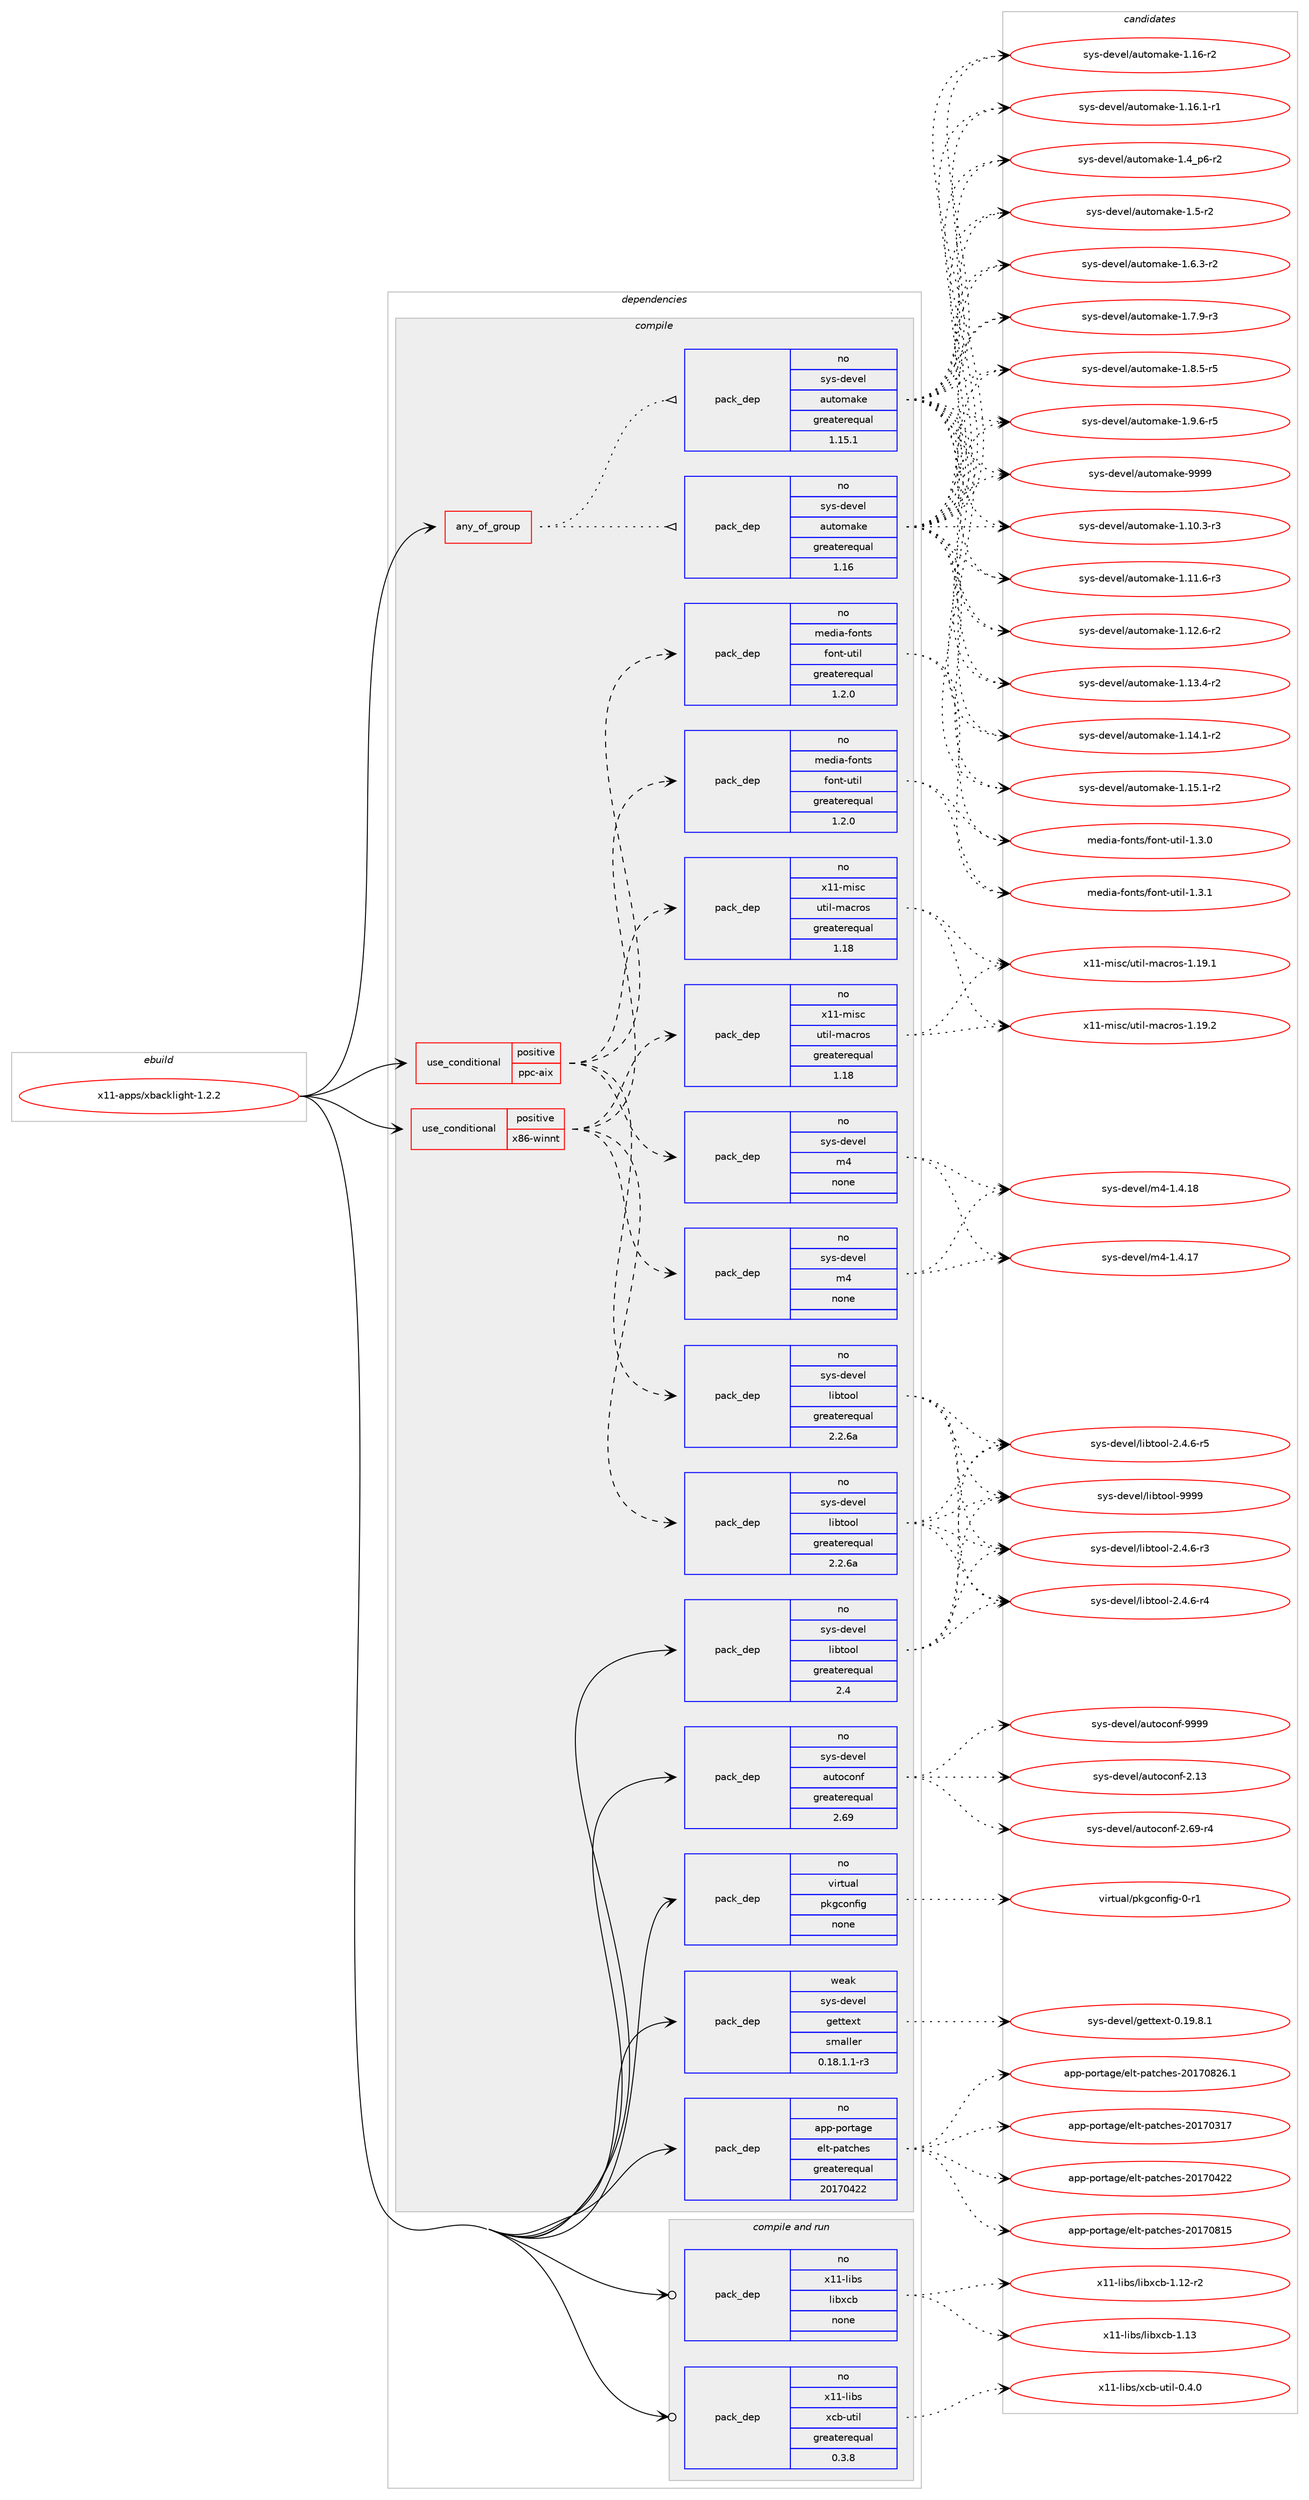 digraph prolog {

# *************
# Graph options
# *************

newrank=true;
concentrate=true;
compound=true;
graph [rankdir=LR,fontname=Helvetica,fontsize=10,ranksep=1.5];#, ranksep=2.5, nodesep=0.2];
edge  [arrowhead=vee];
node  [fontname=Helvetica,fontsize=10];

# **********
# The ebuild
# **********

subgraph cluster_leftcol {
color=gray;
rank=same;
label=<<i>ebuild</i>>;
id [label="x11-apps/xbacklight-1.2.2", color=red, width=4, href="../x11-apps/xbacklight-1.2.2.svg"];
}

# ****************
# The dependencies
# ****************

subgraph cluster_midcol {
color=gray;
label=<<i>dependencies</i>>;
subgraph cluster_compile {
fillcolor="#eeeeee";
style=filled;
label=<<i>compile</i>>;
subgraph any102 {
dependency7573 [label=<<TABLE BORDER="0" CELLBORDER="1" CELLSPACING="0" CELLPADDING="4"><TR><TD CELLPADDING="10">any_of_group</TD></TR></TABLE>>, shape=none, color=red];subgraph pack6645 {
dependency7574 [label=<<TABLE BORDER="0" CELLBORDER="1" CELLSPACING="0" CELLPADDING="4" WIDTH="220"><TR><TD ROWSPAN="6" CELLPADDING="30">pack_dep</TD></TR><TR><TD WIDTH="110">no</TD></TR><TR><TD>sys-devel</TD></TR><TR><TD>automake</TD></TR><TR><TD>greaterequal</TD></TR><TR><TD>1.16</TD></TR></TABLE>>, shape=none, color=blue];
}
dependency7573:e -> dependency7574:w [weight=20,style="dotted",arrowhead="oinv"];
subgraph pack6646 {
dependency7575 [label=<<TABLE BORDER="0" CELLBORDER="1" CELLSPACING="0" CELLPADDING="4" WIDTH="220"><TR><TD ROWSPAN="6" CELLPADDING="30">pack_dep</TD></TR><TR><TD WIDTH="110">no</TD></TR><TR><TD>sys-devel</TD></TR><TR><TD>automake</TD></TR><TR><TD>greaterequal</TD></TR><TR><TD>1.15.1</TD></TR></TABLE>>, shape=none, color=blue];
}
dependency7573:e -> dependency7575:w [weight=20,style="dotted",arrowhead="oinv"];
}
id:e -> dependency7573:w [weight=20,style="solid",arrowhead="vee"];
subgraph cond827 {
dependency7576 [label=<<TABLE BORDER="0" CELLBORDER="1" CELLSPACING="0" CELLPADDING="4"><TR><TD ROWSPAN="3" CELLPADDING="10">use_conditional</TD></TR><TR><TD>positive</TD></TR><TR><TD>ppc-aix</TD></TR></TABLE>>, shape=none, color=red];
subgraph pack6647 {
dependency7577 [label=<<TABLE BORDER="0" CELLBORDER="1" CELLSPACING="0" CELLPADDING="4" WIDTH="220"><TR><TD ROWSPAN="6" CELLPADDING="30">pack_dep</TD></TR><TR><TD WIDTH="110">no</TD></TR><TR><TD>sys-devel</TD></TR><TR><TD>libtool</TD></TR><TR><TD>greaterequal</TD></TR><TR><TD>2.2.6a</TD></TR></TABLE>>, shape=none, color=blue];
}
dependency7576:e -> dependency7577:w [weight=20,style="dashed",arrowhead="vee"];
subgraph pack6648 {
dependency7578 [label=<<TABLE BORDER="0" CELLBORDER="1" CELLSPACING="0" CELLPADDING="4" WIDTH="220"><TR><TD ROWSPAN="6" CELLPADDING="30">pack_dep</TD></TR><TR><TD WIDTH="110">no</TD></TR><TR><TD>sys-devel</TD></TR><TR><TD>m4</TD></TR><TR><TD>none</TD></TR><TR><TD></TD></TR></TABLE>>, shape=none, color=blue];
}
dependency7576:e -> dependency7578:w [weight=20,style="dashed",arrowhead="vee"];
subgraph pack6649 {
dependency7579 [label=<<TABLE BORDER="0" CELLBORDER="1" CELLSPACING="0" CELLPADDING="4" WIDTH="220"><TR><TD ROWSPAN="6" CELLPADDING="30">pack_dep</TD></TR><TR><TD WIDTH="110">no</TD></TR><TR><TD>x11-misc</TD></TR><TR><TD>util-macros</TD></TR><TR><TD>greaterequal</TD></TR><TR><TD>1.18</TD></TR></TABLE>>, shape=none, color=blue];
}
dependency7576:e -> dependency7579:w [weight=20,style="dashed",arrowhead="vee"];
subgraph pack6650 {
dependency7580 [label=<<TABLE BORDER="0" CELLBORDER="1" CELLSPACING="0" CELLPADDING="4" WIDTH="220"><TR><TD ROWSPAN="6" CELLPADDING="30">pack_dep</TD></TR><TR><TD WIDTH="110">no</TD></TR><TR><TD>media-fonts</TD></TR><TR><TD>font-util</TD></TR><TR><TD>greaterequal</TD></TR><TR><TD>1.2.0</TD></TR></TABLE>>, shape=none, color=blue];
}
dependency7576:e -> dependency7580:w [weight=20,style="dashed",arrowhead="vee"];
}
id:e -> dependency7576:w [weight=20,style="solid",arrowhead="vee"];
subgraph cond828 {
dependency7581 [label=<<TABLE BORDER="0" CELLBORDER="1" CELLSPACING="0" CELLPADDING="4"><TR><TD ROWSPAN="3" CELLPADDING="10">use_conditional</TD></TR><TR><TD>positive</TD></TR><TR><TD>x86-winnt</TD></TR></TABLE>>, shape=none, color=red];
subgraph pack6651 {
dependency7582 [label=<<TABLE BORDER="0" CELLBORDER="1" CELLSPACING="0" CELLPADDING="4" WIDTH="220"><TR><TD ROWSPAN="6" CELLPADDING="30">pack_dep</TD></TR><TR><TD WIDTH="110">no</TD></TR><TR><TD>sys-devel</TD></TR><TR><TD>libtool</TD></TR><TR><TD>greaterequal</TD></TR><TR><TD>2.2.6a</TD></TR></TABLE>>, shape=none, color=blue];
}
dependency7581:e -> dependency7582:w [weight=20,style="dashed",arrowhead="vee"];
subgraph pack6652 {
dependency7583 [label=<<TABLE BORDER="0" CELLBORDER="1" CELLSPACING="0" CELLPADDING="4" WIDTH="220"><TR><TD ROWSPAN="6" CELLPADDING="30">pack_dep</TD></TR><TR><TD WIDTH="110">no</TD></TR><TR><TD>sys-devel</TD></TR><TR><TD>m4</TD></TR><TR><TD>none</TD></TR><TR><TD></TD></TR></TABLE>>, shape=none, color=blue];
}
dependency7581:e -> dependency7583:w [weight=20,style="dashed",arrowhead="vee"];
subgraph pack6653 {
dependency7584 [label=<<TABLE BORDER="0" CELLBORDER="1" CELLSPACING="0" CELLPADDING="4" WIDTH="220"><TR><TD ROWSPAN="6" CELLPADDING="30">pack_dep</TD></TR><TR><TD WIDTH="110">no</TD></TR><TR><TD>x11-misc</TD></TR><TR><TD>util-macros</TD></TR><TR><TD>greaterequal</TD></TR><TR><TD>1.18</TD></TR></TABLE>>, shape=none, color=blue];
}
dependency7581:e -> dependency7584:w [weight=20,style="dashed",arrowhead="vee"];
subgraph pack6654 {
dependency7585 [label=<<TABLE BORDER="0" CELLBORDER="1" CELLSPACING="0" CELLPADDING="4" WIDTH="220"><TR><TD ROWSPAN="6" CELLPADDING="30">pack_dep</TD></TR><TR><TD WIDTH="110">no</TD></TR><TR><TD>media-fonts</TD></TR><TR><TD>font-util</TD></TR><TR><TD>greaterequal</TD></TR><TR><TD>1.2.0</TD></TR></TABLE>>, shape=none, color=blue];
}
dependency7581:e -> dependency7585:w [weight=20,style="dashed",arrowhead="vee"];
}
id:e -> dependency7581:w [weight=20,style="solid",arrowhead="vee"];
subgraph pack6655 {
dependency7586 [label=<<TABLE BORDER="0" CELLBORDER="1" CELLSPACING="0" CELLPADDING="4" WIDTH="220"><TR><TD ROWSPAN="6" CELLPADDING="30">pack_dep</TD></TR><TR><TD WIDTH="110">no</TD></TR><TR><TD>app-portage</TD></TR><TR><TD>elt-patches</TD></TR><TR><TD>greaterequal</TD></TR><TR><TD>20170422</TD></TR></TABLE>>, shape=none, color=blue];
}
id:e -> dependency7586:w [weight=20,style="solid",arrowhead="vee"];
subgraph pack6656 {
dependency7587 [label=<<TABLE BORDER="0" CELLBORDER="1" CELLSPACING="0" CELLPADDING="4" WIDTH="220"><TR><TD ROWSPAN="6" CELLPADDING="30">pack_dep</TD></TR><TR><TD WIDTH="110">no</TD></TR><TR><TD>sys-devel</TD></TR><TR><TD>autoconf</TD></TR><TR><TD>greaterequal</TD></TR><TR><TD>2.69</TD></TR></TABLE>>, shape=none, color=blue];
}
id:e -> dependency7587:w [weight=20,style="solid",arrowhead="vee"];
subgraph pack6657 {
dependency7588 [label=<<TABLE BORDER="0" CELLBORDER="1" CELLSPACING="0" CELLPADDING="4" WIDTH="220"><TR><TD ROWSPAN="6" CELLPADDING="30">pack_dep</TD></TR><TR><TD WIDTH="110">no</TD></TR><TR><TD>sys-devel</TD></TR><TR><TD>libtool</TD></TR><TR><TD>greaterequal</TD></TR><TR><TD>2.4</TD></TR></TABLE>>, shape=none, color=blue];
}
id:e -> dependency7588:w [weight=20,style="solid",arrowhead="vee"];
subgraph pack6658 {
dependency7589 [label=<<TABLE BORDER="0" CELLBORDER="1" CELLSPACING="0" CELLPADDING="4" WIDTH="220"><TR><TD ROWSPAN="6" CELLPADDING="30">pack_dep</TD></TR><TR><TD WIDTH="110">no</TD></TR><TR><TD>virtual</TD></TR><TR><TD>pkgconfig</TD></TR><TR><TD>none</TD></TR><TR><TD></TD></TR></TABLE>>, shape=none, color=blue];
}
id:e -> dependency7589:w [weight=20,style="solid",arrowhead="vee"];
subgraph pack6659 {
dependency7590 [label=<<TABLE BORDER="0" CELLBORDER="1" CELLSPACING="0" CELLPADDING="4" WIDTH="220"><TR><TD ROWSPAN="6" CELLPADDING="30">pack_dep</TD></TR><TR><TD WIDTH="110">weak</TD></TR><TR><TD>sys-devel</TD></TR><TR><TD>gettext</TD></TR><TR><TD>smaller</TD></TR><TR><TD>0.18.1.1-r3</TD></TR></TABLE>>, shape=none, color=blue];
}
id:e -> dependency7590:w [weight=20,style="solid",arrowhead="vee"];
}
subgraph cluster_compileandrun {
fillcolor="#eeeeee";
style=filled;
label=<<i>compile and run</i>>;
subgraph pack6660 {
dependency7591 [label=<<TABLE BORDER="0" CELLBORDER="1" CELLSPACING="0" CELLPADDING="4" WIDTH="220"><TR><TD ROWSPAN="6" CELLPADDING="30">pack_dep</TD></TR><TR><TD WIDTH="110">no</TD></TR><TR><TD>x11-libs</TD></TR><TR><TD>libxcb</TD></TR><TR><TD>none</TD></TR><TR><TD></TD></TR></TABLE>>, shape=none, color=blue];
}
id:e -> dependency7591:w [weight=20,style="solid",arrowhead="odotvee"];
subgraph pack6661 {
dependency7592 [label=<<TABLE BORDER="0" CELLBORDER="1" CELLSPACING="0" CELLPADDING="4" WIDTH="220"><TR><TD ROWSPAN="6" CELLPADDING="30">pack_dep</TD></TR><TR><TD WIDTH="110">no</TD></TR><TR><TD>x11-libs</TD></TR><TR><TD>xcb-util</TD></TR><TR><TD>greaterequal</TD></TR><TR><TD>0.3.8</TD></TR></TABLE>>, shape=none, color=blue];
}
id:e -> dependency7592:w [weight=20,style="solid",arrowhead="odotvee"];
}
subgraph cluster_run {
fillcolor="#eeeeee";
style=filled;
label=<<i>run</i>>;
}
}

# **************
# The candidates
# **************

subgraph cluster_choices {
rank=same;
color=gray;
label=<<i>candidates</i>>;

subgraph choice6645 {
color=black;
nodesep=1;
choice11512111545100101118101108479711711611110997107101454946494846514511451 [label="sys-devel/automake-1.10.3-r3", color=red, width=4,href="../sys-devel/automake-1.10.3-r3.svg"];
choice11512111545100101118101108479711711611110997107101454946494946544511451 [label="sys-devel/automake-1.11.6-r3", color=red, width=4,href="../sys-devel/automake-1.11.6-r3.svg"];
choice11512111545100101118101108479711711611110997107101454946495046544511450 [label="sys-devel/automake-1.12.6-r2", color=red, width=4,href="../sys-devel/automake-1.12.6-r2.svg"];
choice11512111545100101118101108479711711611110997107101454946495146524511450 [label="sys-devel/automake-1.13.4-r2", color=red, width=4,href="../sys-devel/automake-1.13.4-r2.svg"];
choice11512111545100101118101108479711711611110997107101454946495246494511450 [label="sys-devel/automake-1.14.1-r2", color=red, width=4,href="../sys-devel/automake-1.14.1-r2.svg"];
choice11512111545100101118101108479711711611110997107101454946495346494511450 [label="sys-devel/automake-1.15.1-r2", color=red, width=4,href="../sys-devel/automake-1.15.1-r2.svg"];
choice1151211154510010111810110847971171161111099710710145494649544511450 [label="sys-devel/automake-1.16-r2", color=red, width=4,href="../sys-devel/automake-1.16-r2.svg"];
choice11512111545100101118101108479711711611110997107101454946495446494511449 [label="sys-devel/automake-1.16.1-r1", color=red, width=4,href="../sys-devel/automake-1.16.1-r1.svg"];
choice115121115451001011181011084797117116111109971071014549465295112544511450 [label="sys-devel/automake-1.4_p6-r2", color=red, width=4,href="../sys-devel/automake-1.4_p6-r2.svg"];
choice11512111545100101118101108479711711611110997107101454946534511450 [label="sys-devel/automake-1.5-r2", color=red, width=4,href="../sys-devel/automake-1.5-r2.svg"];
choice115121115451001011181011084797117116111109971071014549465446514511450 [label="sys-devel/automake-1.6.3-r2", color=red, width=4,href="../sys-devel/automake-1.6.3-r2.svg"];
choice115121115451001011181011084797117116111109971071014549465546574511451 [label="sys-devel/automake-1.7.9-r3", color=red, width=4,href="../sys-devel/automake-1.7.9-r3.svg"];
choice115121115451001011181011084797117116111109971071014549465646534511453 [label="sys-devel/automake-1.8.5-r5", color=red, width=4,href="../sys-devel/automake-1.8.5-r5.svg"];
choice115121115451001011181011084797117116111109971071014549465746544511453 [label="sys-devel/automake-1.9.6-r5", color=red, width=4,href="../sys-devel/automake-1.9.6-r5.svg"];
choice115121115451001011181011084797117116111109971071014557575757 [label="sys-devel/automake-9999", color=red, width=4,href="../sys-devel/automake-9999.svg"];
dependency7574:e -> choice11512111545100101118101108479711711611110997107101454946494846514511451:w [style=dotted,weight="100"];
dependency7574:e -> choice11512111545100101118101108479711711611110997107101454946494946544511451:w [style=dotted,weight="100"];
dependency7574:e -> choice11512111545100101118101108479711711611110997107101454946495046544511450:w [style=dotted,weight="100"];
dependency7574:e -> choice11512111545100101118101108479711711611110997107101454946495146524511450:w [style=dotted,weight="100"];
dependency7574:e -> choice11512111545100101118101108479711711611110997107101454946495246494511450:w [style=dotted,weight="100"];
dependency7574:e -> choice11512111545100101118101108479711711611110997107101454946495346494511450:w [style=dotted,weight="100"];
dependency7574:e -> choice1151211154510010111810110847971171161111099710710145494649544511450:w [style=dotted,weight="100"];
dependency7574:e -> choice11512111545100101118101108479711711611110997107101454946495446494511449:w [style=dotted,weight="100"];
dependency7574:e -> choice115121115451001011181011084797117116111109971071014549465295112544511450:w [style=dotted,weight="100"];
dependency7574:e -> choice11512111545100101118101108479711711611110997107101454946534511450:w [style=dotted,weight="100"];
dependency7574:e -> choice115121115451001011181011084797117116111109971071014549465446514511450:w [style=dotted,weight="100"];
dependency7574:e -> choice115121115451001011181011084797117116111109971071014549465546574511451:w [style=dotted,weight="100"];
dependency7574:e -> choice115121115451001011181011084797117116111109971071014549465646534511453:w [style=dotted,weight="100"];
dependency7574:e -> choice115121115451001011181011084797117116111109971071014549465746544511453:w [style=dotted,weight="100"];
dependency7574:e -> choice115121115451001011181011084797117116111109971071014557575757:w [style=dotted,weight="100"];
}
subgraph choice6646 {
color=black;
nodesep=1;
choice11512111545100101118101108479711711611110997107101454946494846514511451 [label="sys-devel/automake-1.10.3-r3", color=red, width=4,href="../sys-devel/automake-1.10.3-r3.svg"];
choice11512111545100101118101108479711711611110997107101454946494946544511451 [label="sys-devel/automake-1.11.6-r3", color=red, width=4,href="../sys-devel/automake-1.11.6-r3.svg"];
choice11512111545100101118101108479711711611110997107101454946495046544511450 [label="sys-devel/automake-1.12.6-r2", color=red, width=4,href="../sys-devel/automake-1.12.6-r2.svg"];
choice11512111545100101118101108479711711611110997107101454946495146524511450 [label="sys-devel/automake-1.13.4-r2", color=red, width=4,href="../sys-devel/automake-1.13.4-r2.svg"];
choice11512111545100101118101108479711711611110997107101454946495246494511450 [label="sys-devel/automake-1.14.1-r2", color=red, width=4,href="../sys-devel/automake-1.14.1-r2.svg"];
choice11512111545100101118101108479711711611110997107101454946495346494511450 [label="sys-devel/automake-1.15.1-r2", color=red, width=4,href="../sys-devel/automake-1.15.1-r2.svg"];
choice1151211154510010111810110847971171161111099710710145494649544511450 [label="sys-devel/automake-1.16-r2", color=red, width=4,href="../sys-devel/automake-1.16-r2.svg"];
choice11512111545100101118101108479711711611110997107101454946495446494511449 [label="sys-devel/automake-1.16.1-r1", color=red, width=4,href="../sys-devel/automake-1.16.1-r1.svg"];
choice115121115451001011181011084797117116111109971071014549465295112544511450 [label="sys-devel/automake-1.4_p6-r2", color=red, width=4,href="../sys-devel/automake-1.4_p6-r2.svg"];
choice11512111545100101118101108479711711611110997107101454946534511450 [label="sys-devel/automake-1.5-r2", color=red, width=4,href="../sys-devel/automake-1.5-r2.svg"];
choice115121115451001011181011084797117116111109971071014549465446514511450 [label="sys-devel/automake-1.6.3-r2", color=red, width=4,href="../sys-devel/automake-1.6.3-r2.svg"];
choice115121115451001011181011084797117116111109971071014549465546574511451 [label="sys-devel/automake-1.7.9-r3", color=red, width=4,href="../sys-devel/automake-1.7.9-r3.svg"];
choice115121115451001011181011084797117116111109971071014549465646534511453 [label="sys-devel/automake-1.8.5-r5", color=red, width=4,href="../sys-devel/automake-1.8.5-r5.svg"];
choice115121115451001011181011084797117116111109971071014549465746544511453 [label="sys-devel/automake-1.9.6-r5", color=red, width=4,href="../sys-devel/automake-1.9.6-r5.svg"];
choice115121115451001011181011084797117116111109971071014557575757 [label="sys-devel/automake-9999", color=red, width=4,href="../sys-devel/automake-9999.svg"];
dependency7575:e -> choice11512111545100101118101108479711711611110997107101454946494846514511451:w [style=dotted,weight="100"];
dependency7575:e -> choice11512111545100101118101108479711711611110997107101454946494946544511451:w [style=dotted,weight="100"];
dependency7575:e -> choice11512111545100101118101108479711711611110997107101454946495046544511450:w [style=dotted,weight="100"];
dependency7575:e -> choice11512111545100101118101108479711711611110997107101454946495146524511450:w [style=dotted,weight="100"];
dependency7575:e -> choice11512111545100101118101108479711711611110997107101454946495246494511450:w [style=dotted,weight="100"];
dependency7575:e -> choice11512111545100101118101108479711711611110997107101454946495346494511450:w [style=dotted,weight="100"];
dependency7575:e -> choice1151211154510010111810110847971171161111099710710145494649544511450:w [style=dotted,weight="100"];
dependency7575:e -> choice11512111545100101118101108479711711611110997107101454946495446494511449:w [style=dotted,weight="100"];
dependency7575:e -> choice115121115451001011181011084797117116111109971071014549465295112544511450:w [style=dotted,weight="100"];
dependency7575:e -> choice11512111545100101118101108479711711611110997107101454946534511450:w [style=dotted,weight="100"];
dependency7575:e -> choice115121115451001011181011084797117116111109971071014549465446514511450:w [style=dotted,weight="100"];
dependency7575:e -> choice115121115451001011181011084797117116111109971071014549465546574511451:w [style=dotted,weight="100"];
dependency7575:e -> choice115121115451001011181011084797117116111109971071014549465646534511453:w [style=dotted,weight="100"];
dependency7575:e -> choice115121115451001011181011084797117116111109971071014549465746544511453:w [style=dotted,weight="100"];
dependency7575:e -> choice115121115451001011181011084797117116111109971071014557575757:w [style=dotted,weight="100"];
}
subgraph choice6647 {
color=black;
nodesep=1;
choice1151211154510010111810110847108105981161111111084550465246544511451 [label="sys-devel/libtool-2.4.6-r3", color=red, width=4,href="../sys-devel/libtool-2.4.6-r3.svg"];
choice1151211154510010111810110847108105981161111111084550465246544511452 [label="sys-devel/libtool-2.4.6-r4", color=red, width=4,href="../sys-devel/libtool-2.4.6-r4.svg"];
choice1151211154510010111810110847108105981161111111084550465246544511453 [label="sys-devel/libtool-2.4.6-r5", color=red, width=4,href="../sys-devel/libtool-2.4.6-r5.svg"];
choice1151211154510010111810110847108105981161111111084557575757 [label="sys-devel/libtool-9999", color=red, width=4,href="../sys-devel/libtool-9999.svg"];
dependency7577:e -> choice1151211154510010111810110847108105981161111111084550465246544511451:w [style=dotted,weight="100"];
dependency7577:e -> choice1151211154510010111810110847108105981161111111084550465246544511452:w [style=dotted,weight="100"];
dependency7577:e -> choice1151211154510010111810110847108105981161111111084550465246544511453:w [style=dotted,weight="100"];
dependency7577:e -> choice1151211154510010111810110847108105981161111111084557575757:w [style=dotted,weight="100"];
}
subgraph choice6648 {
color=black;
nodesep=1;
choice11512111545100101118101108471095245494652464955 [label="sys-devel/m4-1.4.17", color=red, width=4,href="../sys-devel/m4-1.4.17.svg"];
choice11512111545100101118101108471095245494652464956 [label="sys-devel/m4-1.4.18", color=red, width=4,href="../sys-devel/m4-1.4.18.svg"];
dependency7578:e -> choice11512111545100101118101108471095245494652464955:w [style=dotted,weight="100"];
dependency7578:e -> choice11512111545100101118101108471095245494652464956:w [style=dotted,weight="100"];
}
subgraph choice6649 {
color=black;
nodesep=1;
choice120494945109105115994711711610510845109979911411111545494649574649 [label="x11-misc/util-macros-1.19.1", color=red, width=4,href="../x11-misc/util-macros-1.19.1.svg"];
choice120494945109105115994711711610510845109979911411111545494649574650 [label="x11-misc/util-macros-1.19.2", color=red, width=4,href="../x11-misc/util-macros-1.19.2.svg"];
dependency7579:e -> choice120494945109105115994711711610510845109979911411111545494649574649:w [style=dotted,weight="100"];
dependency7579:e -> choice120494945109105115994711711610510845109979911411111545494649574650:w [style=dotted,weight="100"];
}
subgraph choice6650 {
color=black;
nodesep=1;
choice10910110010597451021111101161154710211111011645117116105108454946514648 [label="media-fonts/font-util-1.3.0", color=red, width=4,href="../media-fonts/font-util-1.3.0.svg"];
choice10910110010597451021111101161154710211111011645117116105108454946514649 [label="media-fonts/font-util-1.3.1", color=red, width=4,href="../media-fonts/font-util-1.3.1.svg"];
dependency7580:e -> choice10910110010597451021111101161154710211111011645117116105108454946514648:w [style=dotted,weight="100"];
dependency7580:e -> choice10910110010597451021111101161154710211111011645117116105108454946514649:w [style=dotted,weight="100"];
}
subgraph choice6651 {
color=black;
nodesep=1;
choice1151211154510010111810110847108105981161111111084550465246544511451 [label="sys-devel/libtool-2.4.6-r3", color=red, width=4,href="../sys-devel/libtool-2.4.6-r3.svg"];
choice1151211154510010111810110847108105981161111111084550465246544511452 [label="sys-devel/libtool-2.4.6-r4", color=red, width=4,href="../sys-devel/libtool-2.4.6-r4.svg"];
choice1151211154510010111810110847108105981161111111084550465246544511453 [label="sys-devel/libtool-2.4.6-r5", color=red, width=4,href="../sys-devel/libtool-2.4.6-r5.svg"];
choice1151211154510010111810110847108105981161111111084557575757 [label="sys-devel/libtool-9999", color=red, width=4,href="../sys-devel/libtool-9999.svg"];
dependency7582:e -> choice1151211154510010111810110847108105981161111111084550465246544511451:w [style=dotted,weight="100"];
dependency7582:e -> choice1151211154510010111810110847108105981161111111084550465246544511452:w [style=dotted,weight="100"];
dependency7582:e -> choice1151211154510010111810110847108105981161111111084550465246544511453:w [style=dotted,weight="100"];
dependency7582:e -> choice1151211154510010111810110847108105981161111111084557575757:w [style=dotted,weight="100"];
}
subgraph choice6652 {
color=black;
nodesep=1;
choice11512111545100101118101108471095245494652464955 [label="sys-devel/m4-1.4.17", color=red, width=4,href="../sys-devel/m4-1.4.17.svg"];
choice11512111545100101118101108471095245494652464956 [label="sys-devel/m4-1.4.18", color=red, width=4,href="../sys-devel/m4-1.4.18.svg"];
dependency7583:e -> choice11512111545100101118101108471095245494652464955:w [style=dotted,weight="100"];
dependency7583:e -> choice11512111545100101118101108471095245494652464956:w [style=dotted,weight="100"];
}
subgraph choice6653 {
color=black;
nodesep=1;
choice120494945109105115994711711610510845109979911411111545494649574649 [label="x11-misc/util-macros-1.19.1", color=red, width=4,href="../x11-misc/util-macros-1.19.1.svg"];
choice120494945109105115994711711610510845109979911411111545494649574650 [label="x11-misc/util-macros-1.19.2", color=red, width=4,href="../x11-misc/util-macros-1.19.2.svg"];
dependency7584:e -> choice120494945109105115994711711610510845109979911411111545494649574649:w [style=dotted,weight="100"];
dependency7584:e -> choice120494945109105115994711711610510845109979911411111545494649574650:w [style=dotted,weight="100"];
}
subgraph choice6654 {
color=black;
nodesep=1;
choice10910110010597451021111101161154710211111011645117116105108454946514648 [label="media-fonts/font-util-1.3.0", color=red, width=4,href="../media-fonts/font-util-1.3.0.svg"];
choice10910110010597451021111101161154710211111011645117116105108454946514649 [label="media-fonts/font-util-1.3.1", color=red, width=4,href="../media-fonts/font-util-1.3.1.svg"];
dependency7585:e -> choice10910110010597451021111101161154710211111011645117116105108454946514648:w [style=dotted,weight="100"];
dependency7585:e -> choice10910110010597451021111101161154710211111011645117116105108454946514649:w [style=dotted,weight="100"];
}
subgraph choice6655 {
color=black;
nodesep=1;
choice97112112451121111141169710310147101108116451129711699104101115455048495548514955 [label="app-portage/elt-patches-20170317", color=red, width=4,href="../app-portage/elt-patches-20170317.svg"];
choice97112112451121111141169710310147101108116451129711699104101115455048495548525050 [label="app-portage/elt-patches-20170422", color=red, width=4,href="../app-portage/elt-patches-20170422.svg"];
choice97112112451121111141169710310147101108116451129711699104101115455048495548564953 [label="app-portage/elt-patches-20170815", color=red, width=4,href="../app-portage/elt-patches-20170815.svg"];
choice971121124511211111411697103101471011081164511297116991041011154550484955485650544649 [label="app-portage/elt-patches-20170826.1", color=red, width=4,href="../app-portage/elt-patches-20170826.1.svg"];
dependency7586:e -> choice97112112451121111141169710310147101108116451129711699104101115455048495548514955:w [style=dotted,weight="100"];
dependency7586:e -> choice97112112451121111141169710310147101108116451129711699104101115455048495548525050:w [style=dotted,weight="100"];
dependency7586:e -> choice97112112451121111141169710310147101108116451129711699104101115455048495548564953:w [style=dotted,weight="100"];
dependency7586:e -> choice971121124511211111411697103101471011081164511297116991041011154550484955485650544649:w [style=dotted,weight="100"];
}
subgraph choice6656 {
color=black;
nodesep=1;
choice115121115451001011181011084797117116111991111101024550464951 [label="sys-devel/autoconf-2.13", color=red, width=4,href="../sys-devel/autoconf-2.13.svg"];
choice1151211154510010111810110847971171161119911111010245504654574511452 [label="sys-devel/autoconf-2.69-r4", color=red, width=4,href="../sys-devel/autoconf-2.69-r4.svg"];
choice115121115451001011181011084797117116111991111101024557575757 [label="sys-devel/autoconf-9999", color=red, width=4,href="../sys-devel/autoconf-9999.svg"];
dependency7587:e -> choice115121115451001011181011084797117116111991111101024550464951:w [style=dotted,weight="100"];
dependency7587:e -> choice1151211154510010111810110847971171161119911111010245504654574511452:w [style=dotted,weight="100"];
dependency7587:e -> choice115121115451001011181011084797117116111991111101024557575757:w [style=dotted,weight="100"];
}
subgraph choice6657 {
color=black;
nodesep=1;
choice1151211154510010111810110847108105981161111111084550465246544511451 [label="sys-devel/libtool-2.4.6-r3", color=red, width=4,href="../sys-devel/libtool-2.4.6-r3.svg"];
choice1151211154510010111810110847108105981161111111084550465246544511452 [label="sys-devel/libtool-2.4.6-r4", color=red, width=4,href="../sys-devel/libtool-2.4.6-r4.svg"];
choice1151211154510010111810110847108105981161111111084550465246544511453 [label="sys-devel/libtool-2.4.6-r5", color=red, width=4,href="../sys-devel/libtool-2.4.6-r5.svg"];
choice1151211154510010111810110847108105981161111111084557575757 [label="sys-devel/libtool-9999", color=red, width=4,href="../sys-devel/libtool-9999.svg"];
dependency7588:e -> choice1151211154510010111810110847108105981161111111084550465246544511451:w [style=dotted,weight="100"];
dependency7588:e -> choice1151211154510010111810110847108105981161111111084550465246544511452:w [style=dotted,weight="100"];
dependency7588:e -> choice1151211154510010111810110847108105981161111111084550465246544511453:w [style=dotted,weight="100"];
dependency7588:e -> choice1151211154510010111810110847108105981161111111084557575757:w [style=dotted,weight="100"];
}
subgraph choice6658 {
color=black;
nodesep=1;
choice11810511411611797108471121071039911111010210510345484511449 [label="virtual/pkgconfig-0-r1", color=red, width=4,href="../virtual/pkgconfig-0-r1.svg"];
dependency7589:e -> choice11810511411611797108471121071039911111010210510345484511449:w [style=dotted,weight="100"];
}
subgraph choice6659 {
color=black;
nodesep=1;
choice1151211154510010111810110847103101116116101120116454846495746564649 [label="sys-devel/gettext-0.19.8.1", color=red, width=4,href="../sys-devel/gettext-0.19.8.1.svg"];
dependency7590:e -> choice1151211154510010111810110847103101116116101120116454846495746564649:w [style=dotted,weight="100"];
}
subgraph choice6660 {
color=black;
nodesep=1;
choice120494945108105981154710810598120999845494649504511450 [label="x11-libs/libxcb-1.12-r2", color=red, width=4,href="../x11-libs/libxcb-1.12-r2.svg"];
choice12049494510810598115471081059812099984549464951 [label="x11-libs/libxcb-1.13", color=red, width=4,href="../x11-libs/libxcb-1.13.svg"];
dependency7591:e -> choice120494945108105981154710810598120999845494649504511450:w [style=dotted,weight="100"];
dependency7591:e -> choice12049494510810598115471081059812099984549464951:w [style=dotted,weight="100"];
}
subgraph choice6661 {
color=black;
nodesep=1;
choice1204949451081059811547120999845117116105108454846524648 [label="x11-libs/xcb-util-0.4.0", color=red, width=4,href="../x11-libs/xcb-util-0.4.0.svg"];
dependency7592:e -> choice1204949451081059811547120999845117116105108454846524648:w [style=dotted,weight="100"];
}
}

}
